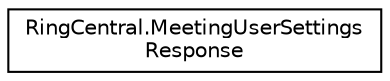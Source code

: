 digraph "Graphical Class Hierarchy"
{
 // LATEX_PDF_SIZE
  edge [fontname="Helvetica",fontsize="10",labelfontname="Helvetica",labelfontsize="10"];
  node [fontname="Helvetica",fontsize="10",shape=record];
  rankdir="LR";
  Node0 [label="RingCentral.MeetingUserSettings\lResponse",height=0.2,width=0.4,color="black", fillcolor="white", style="filled",URL="$classRingCentral_1_1MeetingUserSettingsResponse.html",tooltip=" "];
}
